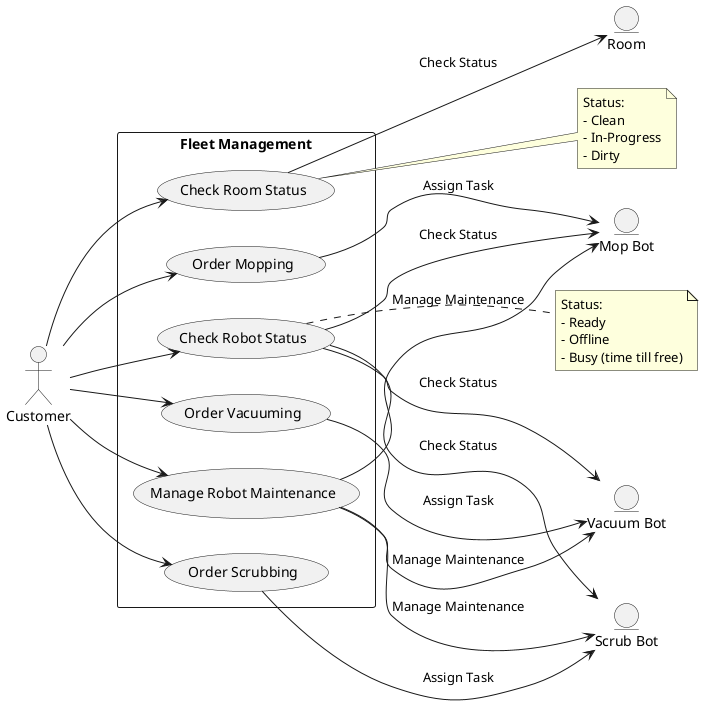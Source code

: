 @startuml
left to right direction
skinparam packageStyle rect
actor Customer

entity "Room" as Room
entity "Mop Bot" as Mop_Bot
entity "Vacuum Bot" as Vac_Bot
entity "Scrub Bot" as Scrub_Bot

package "Fleet Management" {
    
    usecase "Check Robot Status" as UC1
    usecase "Check Room Status" as UC2
    usecase "Manage Robot Maintenance" as UC3
    usecase "Order Mopping" as UC4
    usecase "Order Vacuuming" as UC5
    usecase "Order Scrubbing" as UC6

    Customer --> UC1
    Customer --> UC2
    Customer --> UC3
    Customer --> UC4
    Customer --> UC5
    Customer --> UC6
    
    UC1 --> Mop_Bot : Check Status
    UC1 --> Vac_Bot : Check Status
    UC1 --> Scrub_Bot : Check Status
    
    UC2 --> Room : Check Status
    
    UC3 --> Mop_Bot : Manage Maintenance
    UC3 --> Vac_Bot : Manage Maintenance
    UC3 --> Scrub_Bot : Manage Maintenance
    
    UC4 --> Mop_Bot : Assign Task
    UC5 --> Vac_Bot : Assign Task
    UC6 --> Scrub_Bot : Assign Task
}

note right of UC1
    Status:
    - Ready
    - Offline
    - Busy (time till free)
end note

note right of UC2
    Status:
    - Clean
    - In-Progress
    - Dirty
end note
@enduml
